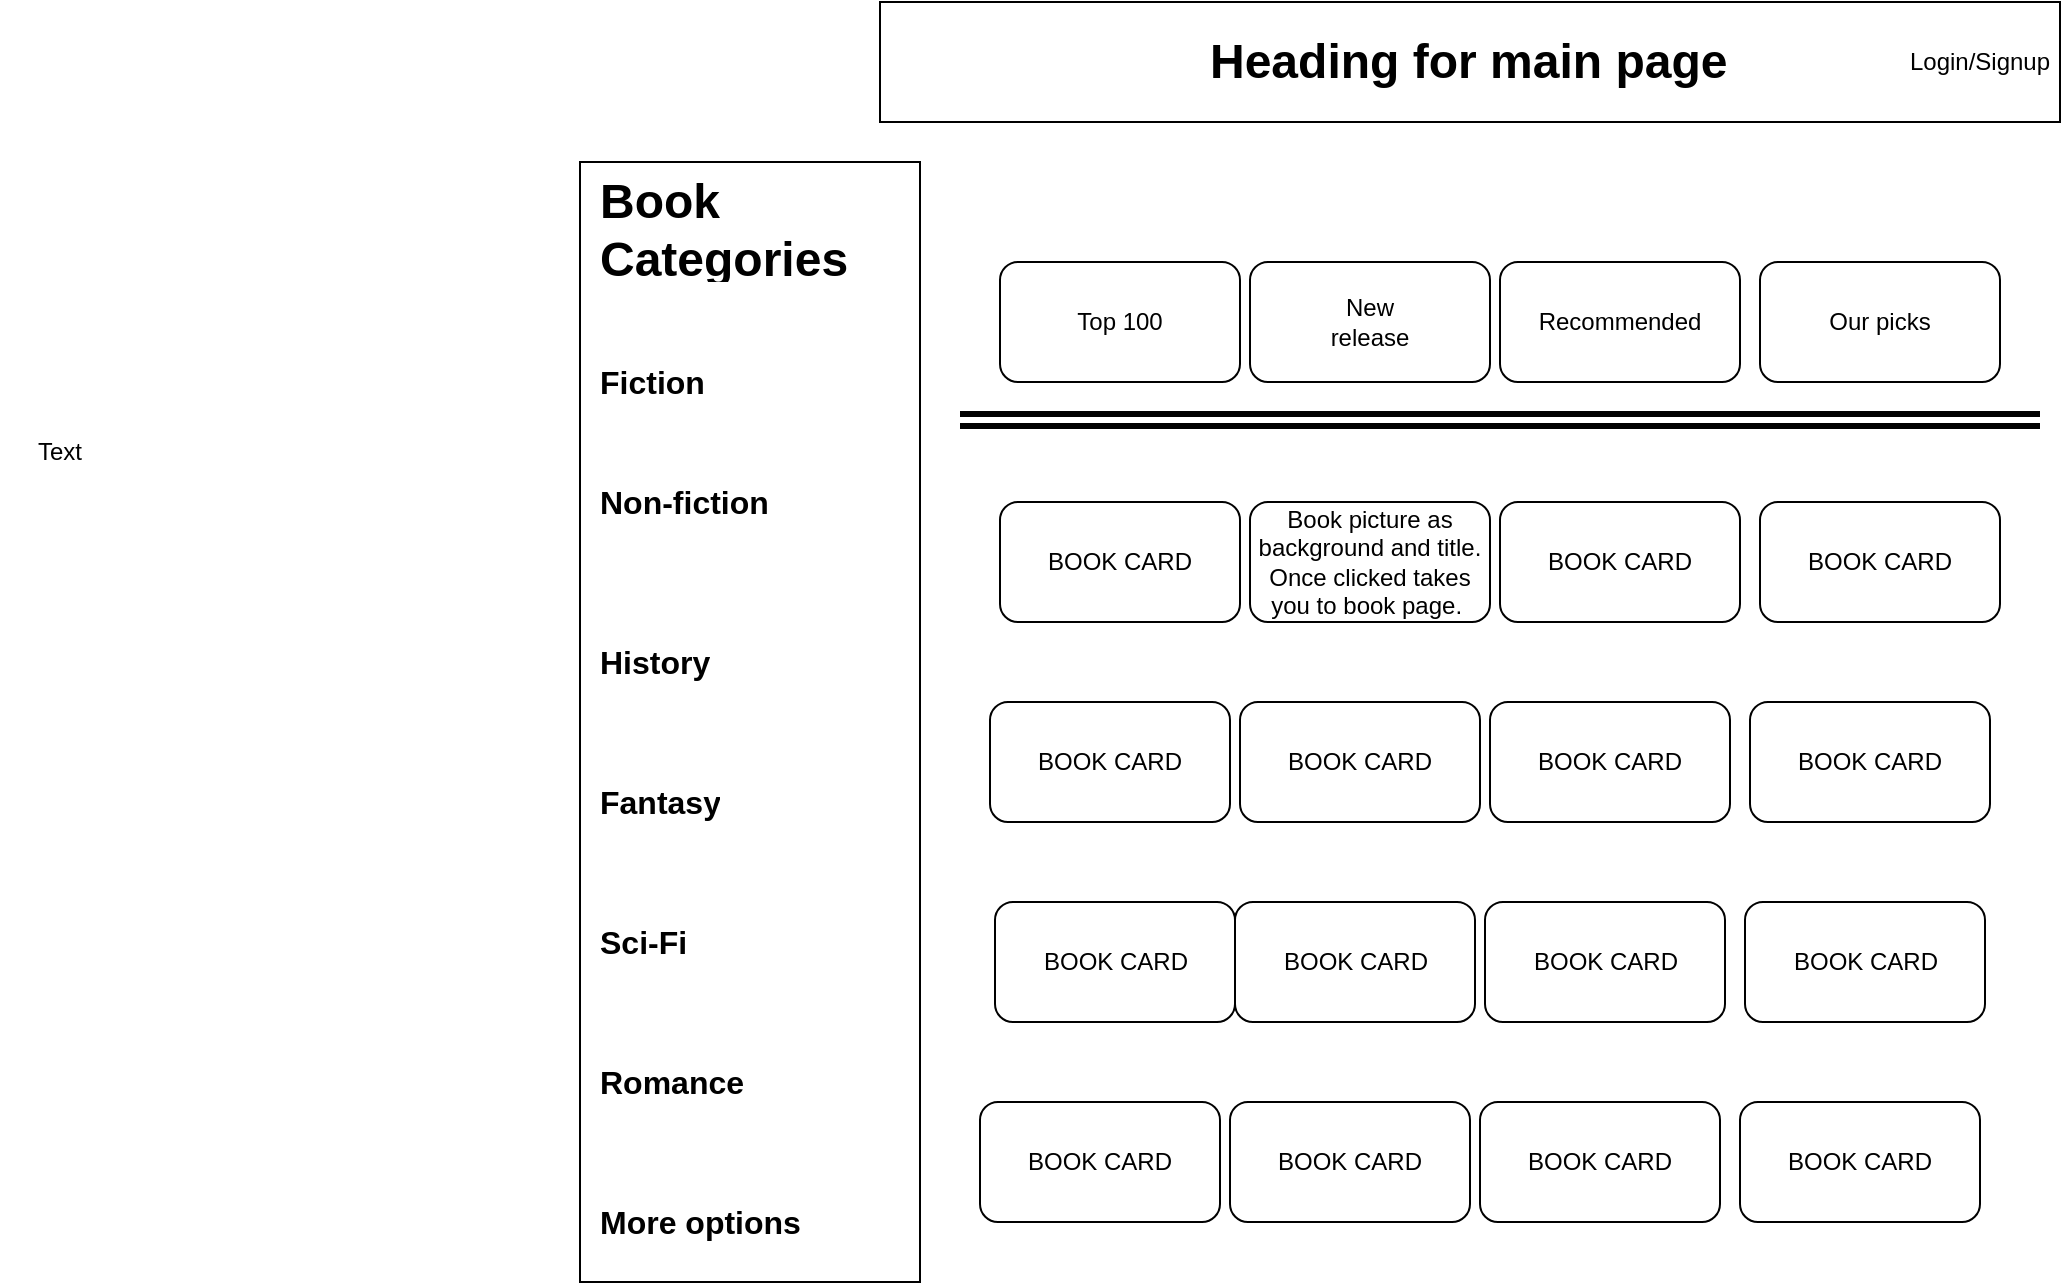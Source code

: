 <mxfile version="21.1.7" type="github" pages="5">
  <diagram name="Page-1" id="kmznaXsnwWr0ppQyaoGU">
    <mxGraphModel dx="2028" dy="761" grid="1" gridSize="10" guides="1" tooltips="1" connect="1" arrows="1" fold="1" page="1" pageScale="1" pageWidth="850" pageHeight="1100" math="0" shadow="0">
      <root>
        <mxCell id="0" />
        <mxCell id="1" parent="0" />
        <mxCell id="-iDbo2LZxnEDlfUfKkGH-1" value="" style="rounded=0;whiteSpace=wrap;html=1;" vertex="1" parent="1">
          <mxGeometry x="180" y="40" width="590" height="60" as="geometry" />
        </mxCell>
        <mxCell id="-iDbo2LZxnEDlfUfKkGH-2" value="&lt;h1&gt;Heading for main page&lt;/h1&gt;&lt;p&gt;&lt;br&gt;&lt;/p&gt;" style="text;html=1;strokeColor=none;fillColor=none;spacing=5;spacingTop=-20;whiteSpace=wrap;overflow=hidden;rounded=0;" vertex="1" parent="1">
          <mxGeometry x="340" y="50" width="270" height="40" as="geometry" />
        </mxCell>
        <mxCell id="-iDbo2LZxnEDlfUfKkGH-3" value="Login/Signup" style="text;html=1;strokeColor=none;fillColor=none;align=center;verticalAlign=middle;whiteSpace=wrap;rounded=0;" vertex="1" parent="1">
          <mxGeometry x="700" y="55" width="60" height="30" as="geometry" />
        </mxCell>
        <mxCell id="-iDbo2LZxnEDlfUfKkGH-4" value="" style="rounded=1;whiteSpace=wrap;html=1;" vertex="1" parent="1">
          <mxGeometry x="240" y="170" width="120" height="60" as="geometry" />
        </mxCell>
        <mxCell id="-iDbo2LZxnEDlfUfKkGH-5" value="" style="rounded=1;whiteSpace=wrap;html=1;" vertex="1" parent="1">
          <mxGeometry x="365" y="170" width="120" height="60" as="geometry" />
        </mxCell>
        <mxCell id="-iDbo2LZxnEDlfUfKkGH-6" value="" style="rounded=1;whiteSpace=wrap;html=1;" vertex="1" parent="1">
          <mxGeometry x="490" y="170" width="120" height="60" as="geometry" />
        </mxCell>
        <mxCell id="-iDbo2LZxnEDlfUfKkGH-7" value="" style="rounded=1;whiteSpace=wrap;html=1;" vertex="1" parent="1">
          <mxGeometry x="620" y="170" width="120" height="60" as="geometry" />
        </mxCell>
        <mxCell id="-iDbo2LZxnEDlfUfKkGH-8" value="Top 100" style="text;html=1;strokeColor=none;fillColor=none;align=center;verticalAlign=middle;whiteSpace=wrap;rounded=0;" vertex="1" parent="1">
          <mxGeometry x="270" y="185" width="60" height="30" as="geometry" />
        </mxCell>
        <mxCell id="-iDbo2LZxnEDlfUfKkGH-9" value="New release" style="text;html=1;strokeColor=none;fillColor=none;align=center;verticalAlign=middle;whiteSpace=wrap;rounded=0;" vertex="1" parent="1">
          <mxGeometry x="395" y="185" width="60" height="30" as="geometry" />
        </mxCell>
        <mxCell id="-iDbo2LZxnEDlfUfKkGH-10" value="Recommended" style="text;html=1;strokeColor=none;fillColor=none;align=center;verticalAlign=middle;whiteSpace=wrap;rounded=0;" vertex="1" parent="1">
          <mxGeometry x="520" y="185" width="60" height="30" as="geometry" />
        </mxCell>
        <mxCell id="-iDbo2LZxnEDlfUfKkGH-11" value="Our picks" style="text;html=1;strokeColor=none;fillColor=none;align=center;verticalAlign=middle;whiteSpace=wrap;rounded=0;" vertex="1" parent="1">
          <mxGeometry x="650" y="185" width="60" height="30" as="geometry" />
        </mxCell>
        <mxCell id="-iDbo2LZxnEDlfUfKkGH-14" style="edgeStyle=orthogonalEdgeStyle;rounded=0;orthogonalLoop=1;jettySize=auto;html=1;exitX=1;exitY=0.25;exitDx=0;exitDy=0;" edge="1" parent="1" source="-iDbo2LZxnEDlfUfKkGH-12">
          <mxGeometry relative="1" as="geometry">
            <mxPoint x="180" y="260" as="targetPoint" />
          </mxGeometry>
        </mxCell>
        <mxCell id="-iDbo2LZxnEDlfUfKkGH-12" value="" style="rounded=0;whiteSpace=wrap;html=1;" vertex="1" parent="1">
          <mxGeometry x="30" y="120" width="170" height="560" as="geometry" />
        </mxCell>
        <mxCell id="-iDbo2LZxnEDlfUfKkGH-13" value="&lt;h1&gt;Book Categories&lt;/h1&gt;&lt;div&gt;&lt;br&gt;&lt;/div&gt;" style="text;html=1;strokeColor=none;fillColor=none;spacing=5;spacingTop=-20;whiteSpace=wrap;overflow=hidden;rounded=0;" vertex="1" parent="1">
          <mxGeometry x="35" y="120" width="165" height="60" as="geometry" />
        </mxCell>
        <mxCell id="-iDbo2LZxnEDlfUfKkGH-17" value="Text" style="text;html=1;strokeColor=none;fillColor=none;align=center;verticalAlign=middle;whiteSpace=wrap;rounded=0;" vertex="1" parent="1">
          <mxGeometry x="-260" y="250" width="60" height="30" as="geometry" />
        </mxCell>
        <mxCell id="-iDbo2LZxnEDlfUfKkGH-18" value="&lt;h1 style=&quot;font-size: 16px;&quot;&gt;Fiction&lt;/h1&gt;" style="text;html=1;strokeColor=none;fillColor=none;spacing=5;spacingTop=-20;whiteSpace=wrap;overflow=hidden;rounded=0;" vertex="1" parent="1">
          <mxGeometry x="35" y="220" width="190" height="30" as="geometry" />
        </mxCell>
        <mxCell id="-iDbo2LZxnEDlfUfKkGH-19" value="&lt;h1 style=&quot;font-size: 16px;&quot;&gt;Non-fiction&lt;/h1&gt;" style="text;html=1;strokeColor=none;fillColor=none;spacing=5;spacingTop=-20;whiteSpace=wrap;overflow=hidden;rounded=0;" vertex="1" parent="1">
          <mxGeometry x="35" y="280" width="190" height="30" as="geometry" />
        </mxCell>
        <mxCell id="-iDbo2LZxnEDlfUfKkGH-20" value="&lt;h1 style=&quot;font-size: 16px;&quot;&gt;History&lt;/h1&gt;" style="text;html=1;strokeColor=none;fillColor=none;spacing=5;spacingTop=-20;whiteSpace=wrap;overflow=hidden;rounded=0;" vertex="1" parent="1">
          <mxGeometry x="35" y="360" width="190" height="30" as="geometry" />
        </mxCell>
        <mxCell id="-iDbo2LZxnEDlfUfKkGH-21" value="&lt;h1 style=&quot;font-size: 16px;&quot;&gt;Fantasy&lt;/h1&gt;" style="text;html=1;strokeColor=none;fillColor=none;spacing=5;spacingTop=-20;whiteSpace=wrap;overflow=hidden;rounded=0;" vertex="1" parent="1">
          <mxGeometry x="35" y="430" width="190" height="30" as="geometry" />
        </mxCell>
        <mxCell id="-iDbo2LZxnEDlfUfKkGH-22" value="&lt;h1 style=&quot;font-size: 16px;&quot;&gt;Sci-Fi&lt;/h1&gt;" style="text;html=1;strokeColor=none;fillColor=none;spacing=5;spacingTop=-20;whiteSpace=wrap;overflow=hidden;rounded=0;" vertex="1" parent="1">
          <mxGeometry x="35" y="500" width="190" height="30" as="geometry" />
        </mxCell>
        <mxCell id="-iDbo2LZxnEDlfUfKkGH-23" value="&lt;h1 style=&quot;font-size: 16px;&quot;&gt;Romance&lt;/h1&gt;" style="text;html=1;strokeColor=none;fillColor=none;spacing=5;spacingTop=-20;whiteSpace=wrap;overflow=hidden;rounded=0;" vertex="1" parent="1">
          <mxGeometry x="35" y="570" width="190" height="30" as="geometry" />
        </mxCell>
        <mxCell id="-iDbo2LZxnEDlfUfKkGH-24" value="&lt;h1 style=&quot;font-size: 16px;&quot;&gt;More options&lt;/h1&gt;" style="text;html=1;strokeColor=none;fillColor=none;spacing=5;spacingTop=-20;whiteSpace=wrap;overflow=hidden;rounded=0;" vertex="1" parent="1">
          <mxGeometry x="35" y="640" width="190" height="30" as="geometry" />
        </mxCell>
        <mxCell id="-iDbo2LZxnEDlfUfKkGH-25" value="BOOK CARD" style="rounded=1;whiteSpace=wrap;html=1;" vertex="1" parent="1">
          <mxGeometry x="240" y="290" width="120" height="60" as="geometry" />
        </mxCell>
        <mxCell id="-iDbo2LZxnEDlfUfKkGH-26" value="Book picture as background and title.&lt;br&gt;Once clicked takes you to book page.&amp;nbsp;" style="rounded=1;whiteSpace=wrap;html=1;" vertex="1" parent="1">
          <mxGeometry x="365" y="290" width="120" height="60" as="geometry" />
        </mxCell>
        <mxCell id="-iDbo2LZxnEDlfUfKkGH-27" value="BOOK CARD" style="rounded=1;whiteSpace=wrap;html=1;" vertex="1" parent="1">
          <mxGeometry x="490" y="290" width="120" height="60" as="geometry" />
        </mxCell>
        <mxCell id="-iDbo2LZxnEDlfUfKkGH-28" value="BOOK CARD" style="rounded=1;whiteSpace=wrap;html=1;" vertex="1" parent="1">
          <mxGeometry x="620" y="290" width="120" height="60" as="geometry" />
        </mxCell>
        <mxCell id="-iDbo2LZxnEDlfUfKkGH-29" value="BOOK CARD" style="rounded=1;whiteSpace=wrap;html=1;" vertex="1" parent="1">
          <mxGeometry x="360" y="390" width="120" height="60" as="geometry" />
        </mxCell>
        <mxCell id="-iDbo2LZxnEDlfUfKkGH-30" value="BOOK CARD" style="rounded=1;whiteSpace=wrap;html=1;" vertex="1" parent="1">
          <mxGeometry x="485" y="390" width="120" height="60" as="geometry" />
        </mxCell>
        <mxCell id="-iDbo2LZxnEDlfUfKkGH-31" value="BOOK CARD" style="rounded=1;whiteSpace=wrap;html=1;" vertex="1" parent="1">
          <mxGeometry x="615" y="390" width="120" height="60" as="geometry" />
        </mxCell>
        <mxCell id="-iDbo2LZxnEDlfUfKkGH-32" value="BOOK CARD" style="rounded=1;whiteSpace=wrap;html=1;" vertex="1" parent="1">
          <mxGeometry x="357.5" y="490" width="120" height="60" as="geometry" />
        </mxCell>
        <mxCell id="-iDbo2LZxnEDlfUfKkGH-33" value="BOOK CARD" style="rounded=1;whiteSpace=wrap;html=1;" vertex="1" parent="1">
          <mxGeometry x="482.5" y="490" width="120" height="60" as="geometry" />
        </mxCell>
        <mxCell id="-iDbo2LZxnEDlfUfKkGH-34" value="BOOK CARD" style="rounded=1;whiteSpace=wrap;html=1;" vertex="1" parent="1">
          <mxGeometry x="612.5" y="490" width="120" height="60" as="geometry" />
        </mxCell>
        <mxCell id="-iDbo2LZxnEDlfUfKkGH-35" value="BOOK CARD" style="rounded=1;whiteSpace=wrap;html=1;" vertex="1" parent="1">
          <mxGeometry x="355" y="590" width="120" height="60" as="geometry" />
        </mxCell>
        <mxCell id="-iDbo2LZxnEDlfUfKkGH-36" value="BOOK CARD" style="rounded=1;whiteSpace=wrap;html=1;" vertex="1" parent="1">
          <mxGeometry x="480" y="590" width="120" height="60" as="geometry" />
        </mxCell>
        <mxCell id="-iDbo2LZxnEDlfUfKkGH-37" value="BOOK CARD" style="rounded=1;whiteSpace=wrap;html=1;" vertex="1" parent="1">
          <mxGeometry x="610" y="590" width="120" height="60" as="geometry" />
        </mxCell>
        <mxCell id="-iDbo2LZxnEDlfUfKkGH-38" value="BOOK CARD" style="rounded=1;whiteSpace=wrap;html=1;" vertex="1" parent="1">
          <mxGeometry x="235" y="390" width="120" height="60" as="geometry" />
        </mxCell>
        <mxCell id="-iDbo2LZxnEDlfUfKkGH-39" value="BOOK CARD" style="rounded=1;whiteSpace=wrap;html=1;" vertex="1" parent="1">
          <mxGeometry x="237.5" y="490" width="120" height="60" as="geometry" />
        </mxCell>
        <mxCell id="-iDbo2LZxnEDlfUfKkGH-40" value="BOOK CARD" style="rounded=1;whiteSpace=wrap;html=1;" vertex="1" parent="1">
          <mxGeometry x="230" y="590" width="120" height="60" as="geometry" />
        </mxCell>
        <mxCell id="-iDbo2LZxnEDlfUfKkGH-42" value="" style="edgeStyle=none;orthogonalLoop=1;jettySize=auto;html=1;rounded=0;shape=link;strokeWidth=3;" edge="1" parent="1">
          <mxGeometry width="100" relative="1" as="geometry">
            <mxPoint x="220" y="249" as="sourcePoint" />
            <mxPoint x="760" y="249" as="targetPoint" />
            <Array as="points" />
          </mxGeometry>
        </mxCell>
      </root>
    </mxGraphModel>
  </diagram>
  <diagram id="Su4fmhFzjOJa5M17DHQV" name="Page-2">
    <mxGraphModel dx="1178" dy="761" grid="1" gridSize="10" guides="1" tooltips="1" connect="1" arrows="1" fold="1" page="1" pageScale="1" pageWidth="850" pageHeight="1100" math="0" shadow="0">
      <root>
        <mxCell id="0" />
        <mxCell id="1" parent="0" />
        <mxCell id="0Z5b_lSsDpGzE9144sXn-1" value="" style="rounded=0;whiteSpace=wrap;html=1;" vertex="1" parent="1">
          <mxGeometry x="130" y="50" width="590" height="60" as="geometry" />
        </mxCell>
        <mxCell id="0Z5b_lSsDpGzE9144sXn-2" value="&lt;h1&gt;Heading for book page&lt;/h1&gt;" style="text;html=1;strokeColor=none;fillColor=none;spacing=5;spacingTop=-20;whiteSpace=wrap;overflow=hidden;rounded=0;" vertex="1" parent="1">
          <mxGeometry x="290" y="60" width="270" height="40" as="geometry" />
        </mxCell>
        <mxCell id="0Z5b_lSsDpGzE9144sXn-3" value="Login/Signup" style="text;html=1;strokeColor=none;fillColor=none;align=center;verticalAlign=middle;whiteSpace=wrap;rounded=0;" vertex="1" parent="1">
          <mxGeometry x="650" y="65" width="60" height="30" as="geometry" />
        </mxCell>
        <mxCell id="0Z5b_lSsDpGzE9144sXn-4" value="" style="rounded=0;whiteSpace=wrap;html=1;" vertex="1" parent="1">
          <mxGeometry x="210" y="170" width="410" height="230" as="geometry" />
        </mxCell>
        <mxCell id="0Z5b_lSsDpGzE9144sXn-5" value="IMAGE OF SELECTED BOOK" style="text;html=1;strokeColor=none;fillColor=none;align=center;verticalAlign=middle;whiteSpace=wrap;rounded=0;" vertex="1" parent="1">
          <mxGeometry x="385" y="270" width="60" height="30" as="geometry" />
        </mxCell>
        <mxCell id="0Z5b_lSsDpGzE9144sXn-7" value="&lt;h1&gt;Title / Author&amp;nbsp;&lt;/h1&gt;" style="text;html=1;strokeColor=none;fillColor=none;spacing=5;spacingTop=-20;whiteSpace=wrap;overflow=hidden;rounded=0;" vertex="1" parent="1">
          <mxGeometry x="330" y="130" width="190" height="120" as="geometry" />
        </mxCell>
        <mxCell id="0Z5b_lSsDpGzE9144sXn-8" value="&lt;h1&gt;Details&lt;/h1&gt;&lt;div&gt;This will include a brief summary and a hyperlink that will take you to the book&#39;s sales page&amp;nbsp;&lt;/div&gt;" style="text;html=1;strokeColor=default;fillColor=none;spacing=5;spacingTop=-20;whiteSpace=wrap;overflow=hidden;rounded=0;" vertex="1" parent="1">
          <mxGeometry x="330" y="430" width="190" height="120" as="geometry" />
        </mxCell>
        <mxCell id="0Z5b_lSsDpGzE9144sXn-9" value="&lt;h1&gt;Related books&lt;/h1&gt;" style="text;html=1;strokeColor=none;fillColor=none;spacing=5;spacingTop=-20;whiteSpace=wrap;overflow=hidden;rounded=0;" vertex="1" parent="1">
          <mxGeometry x="330" y="640" width="190" height="120" as="geometry" />
        </mxCell>
        <mxCell id="0Z5b_lSsDpGzE9144sXn-10" value="Book card" style="rounded=1;whiteSpace=wrap;html=1;" vertex="1" parent="1">
          <mxGeometry x="290" y="720" width="120" height="60" as="geometry" />
        </mxCell>
        <mxCell id="0Z5b_lSsDpGzE9144sXn-11" value="Book card" style="rounded=1;whiteSpace=wrap;html=1;" vertex="1" parent="1">
          <mxGeometry x="150" y="720" width="120" height="60" as="geometry" />
        </mxCell>
        <mxCell id="0Z5b_lSsDpGzE9144sXn-12" value="Book card" style="rounded=1;whiteSpace=wrap;html=1;" vertex="1" parent="1">
          <mxGeometry x="425" y="720" width="120" height="60" as="geometry" />
        </mxCell>
        <mxCell id="0Z5b_lSsDpGzE9144sXn-13" value="Book card" style="rounded=1;whiteSpace=wrap;html=1;" vertex="1" parent="1">
          <mxGeometry x="560" y="720" width="120" height="60" as="geometry" />
        </mxCell>
        <mxCell id="0Z5b_lSsDpGzE9144sXn-14" value="Option to favorite book" style="text;html=1;strokeColor=default;fillColor=none;align=center;verticalAlign=middle;whiteSpace=wrap;rounded=0;" vertex="1" parent="1">
          <mxGeometry x="635" y="170" width="90" height="30" as="geometry" />
        </mxCell>
      </root>
    </mxGraphModel>
  </diagram>
  <diagram id="T6cx5zmgYS6lWG_bZxRE" name="Page-3">
    <mxGraphModel dx="1178" dy="761" grid="1" gridSize="10" guides="1" tooltips="1" connect="1" arrows="1" fold="1" page="1" pageScale="1" pageWidth="850" pageHeight="1100" math="0" shadow="0">
      <root>
        <mxCell id="0" />
        <mxCell id="1" parent="0" />
        <mxCell id="E5iI1gm6ISHBJqbch5UE-1" value="" style="rounded=0;whiteSpace=wrap;html=1;" vertex="1" parent="1">
          <mxGeometry x="130" y="50" width="590" height="60" as="geometry" />
        </mxCell>
        <mxCell id="E5iI1gm6ISHBJqbch5UE-2" value="&lt;h1&gt;Singup&lt;/h1&gt;" style="text;html=1;strokeColor=none;fillColor=none;spacing=5;spacingTop=-20;whiteSpace=wrap;overflow=hidden;rounded=0;" vertex="1" parent="1">
          <mxGeometry x="380" y="60" width="90" height="40" as="geometry" />
        </mxCell>
        <mxCell id="E5iI1gm6ISHBJqbch5UE-5" value="" style="rounded=0;whiteSpace=wrap;html=1;" vertex="1" parent="1">
          <mxGeometry x="210" y="160" width="450" height="330" as="geometry" />
        </mxCell>
        <mxCell id="E5iI1gm6ISHBJqbch5UE-6" value="Password" style="text;html=1;strokeColor=default;fillColor=none;align=center;verticalAlign=middle;whiteSpace=wrap;rounded=0;" vertex="1" parent="1">
          <mxGeometry x="225" y="290" width="400" height="30" as="geometry" />
        </mxCell>
        <mxCell id="E5iI1gm6ISHBJqbch5UE-7" value="Username" style="text;html=1;strokeColor=default;fillColor=none;align=center;verticalAlign=middle;whiteSpace=wrap;rounded=0;" vertex="1" parent="1">
          <mxGeometry x="225" y="230" width="400" height="30" as="geometry" />
        </mxCell>
        <mxCell id="E5iI1gm6ISHBJqbch5UE-11" value="Email" style="text;html=1;strokeColor=default;fillColor=none;align=center;verticalAlign=middle;whiteSpace=wrap;rounded=0;" vertex="1" parent="1">
          <mxGeometry x="225" y="350" width="400" height="30" as="geometry" />
        </mxCell>
        <mxCell id="E5iI1gm6ISHBJqbch5UE-12" value="Submit" style="text;html=1;strokeColor=default;fillColor=none;align=center;verticalAlign=middle;whiteSpace=wrap;rounded=0;" vertex="1" parent="1">
          <mxGeometry x="365" y="410" width="120" height="30" as="geometry" />
        </mxCell>
      </root>
    </mxGraphModel>
  </diagram>
  <diagram id="HV3wMfzvj11RnWEJZTHn" name="Page-4">
    <mxGraphModel dx="1178" dy="761" grid="1" gridSize="10" guides="1" tooltips="1" connect="1" arrows="1" fold="1" page="1" pageScale="1" pageWidth="850" pageHeight="1100" math="0" shadow="0">
      <root>
        <mxCell id="0" />
        <mxCell id="1" parent="0" />
        <mxCell id="D10o5yATGkdfE_5cvt8I-1" value="" style="rounded=0;whiteSpace=wrap;html=1;" vertex="1" parent="1">
          <mxGeometry x="130" y="40" width="640" height="60" as="geometry" />
        </mxCell>
        <mxCell id="D10o5yATGkdfE_5cvt8I-2" value="&lt;h1&gt;Heading for logged in main&lt;/h1&gt;" style="text;html=1;strokeColor=none;fillColor=none;spacing=5;spacingTop=-20;whiteSpace=wrap;overflow=hidden;rounded=0;" vertex="1" parent="1">
          <mxGeometry x="250" y="50" width="320" height="40" as="geometry" />
        </mxCell>
        <mxCell id="D10o5yATGkdfE_5cvt8I-3" value="Logout,&lt;br&gt;username" style="text;html=1;strokeColor=default;fillColor=none;align=center;verticalAlign=middle;whiteSpace=wrap;rounded=0;" vertex="1" parent="1">
          <mxGeometry x="650" y="55" width="60" height="30" as="geometry" />
        </mxCell>
        <mxCell id="D10o5yATGkdfE_5cvt8I-4" value="book List" style="text;html=1;strokeColor=default;fillColor=none;align=center;verticalAlign=middle;whiteSpace=wrap;rounded=0;" vertex="1" parent="1">
          <mxGeometry x="580" y="55" width="60" height="30" as="geometry" />
        </mxCell>
        <mxCell id="89XgwI6BhkoMpdV8grIy-1" value="" style="rounded=1;whiteSpace=wrap;html=1;" vertex="1" parent="1">
          <mxGeometry x="270" y="180" width="120" height="60" as="geometry" />
        </mxCell>
        <mxCell id="89XgwI6BhkoMpdV8grIy-2" value="" style="rounded=1;whiteSpace=wrap;html=1;" vertex="1" parent="1">
          <mxGeometry x="395" y="180" width="120" height="60" as="geometry" />
        </mxCell>
        <mxCell id="89XgwI6BhkoMpdV8grIy-3" value="" style="rounded=1;whiteSpace=wrap;html=1;" vertex="1" parent="1">
          <mxGeometry x="520" y="180" width="120" height="60" as="geometry" />
        </mxCell>
        <mxCell id="89XgwI6BhkoMpdV8grIy-4" value="" style="rounded=1;whiteSpace=wrap;html=1;" vertex="1" parent="1">
          <mxGeometry x="650" y="180" width="120" height="60" as="geometry" />
        </mxCell>
        <mxCell id="89XgwI6BhkoMpdV8grIy-5" value="Top 100" style="text;html=1;strokeColor=none;fillColor=none;align=center;verticalAlign=middle;whiteSpace=wrap;rounded=0;" vertex="1" parent="1">
          <mxGeometry x="300" y="195" width="60" height="30" as="geometry" />
        </mxCell>
        <mxCell id="89XgwI6BhkoMpdV8grIy-6" value="New release" style="text;html=1;strokeColor=none;fillColor=none;align=center;verticalAlign=middle;whiteSpace=wrap;rounded=0;" vertex="1" parent="1">
          <mxGeometry x="425" y="195" width="60" height="30" as="geometry" />
        </mxCell>
        <mxCell id="89XgwI6BhkoMpdV8grIy-7" value="Recommended" style="text;html=1;strokeColor=none;fillColor=none;align=center;verticalAlign=middle;whiteSpace=wrap;rounded=0;" vertex="1" parent="1">
          <mxGeometry x="550" y="195" width="60" height="30" as="geometry" />
        </mxCell>
        <mxCell id="89XgwI6BhkoMpdV8grIy-8" value="Our picks" style="text;html=1;strokeColor=none;fillColor=none;align=center;verticalAlign=middle;whiteSpace=wrap;rounded=0;" vertex="1" parent="1">
          <mxGeometry x="680" y="195" width="60" height="30" as="geometry" />
        </mxCell>
        <mxCell id="89XgwI6BhkoMpdV8grIy-9" style="edgeStyle=orthogonalEdgeStyle;rounded=0;orthogonalLoop=1;jettySize=auto;html=1;exitX=1;exitY=0.25;exitDx=0;exitDy=0;" edge="1" parent="1" source="89XgwI6BhkoMpdV8grIy-10">
          <mxGeometry relative="1" as="geometry">
            <mxPoint x="210" y="270" as="targetPoint" />
          </mxGeometry>
        </mxCell>
        <mxCell id="89XgwI6BhkoMpdV8grIy-10" value="" style="rounded=0;whiteSpace=wrap;html=1;" vertex="1" parent="1">
          <mxGeometry x="60" y="130" width="170" height="560" as="geometry" />
        </mxCell>
        <mxCell id="89XgwI6BhkoMpdV8grIy-11" value="&lt;h1&gt;Book Categories&lt;/h1&gt;&lt;div&gt;&lt;br&gt;&lt;/div&gt;" style="text;html=1;strokeColor=none;fillColor=none;spacing=5;spacingTop=-20;whiteSpace=wrap;overflow=hidden;rounded=0;" vertex="1" parent="1">
          <mxGeometry x="65" y="130" width="165" height="60" as="geometry" />
        </mxCell>
        <mxCell id="89XgwI6BhkoMpdV8grIy-12" value="&lt;h1 style=&quot;font-size: 16px;&quot;&gt;Fiction&lt;/h1&gt;" style="text;html=1;strokeColor=none;fillColor=none;spacing=5;spacingTop=-20;whiteSpace=wrap;overflow=hidden;rounded=0;" vertex="1" parent="1">
          <mxGeometry x="65" y="230" width="190" height="30" as="geometry" />
        </mxCell>
        <mxCell id="89XgwI6BhkoMpdV8grIy-13" value="&lt;h1 style=&quot;font-size: 16px;&quot;&gt;Non-fiction&lt;/h1&gt;" style="text;html=1;strokeColor=none;fillColor=none;spacing=5;spacingTop=-20;whiteSpace=wrap;overflow=hidden;rounded=0;" vertex="1" parent="1">
          <mxGeometry x="65" y="290" width="190" height="30" as="geometry" />
        </mxCell>
        <mxCell id="89XgwI6BhkoMpdV8grIy-14" value="&lt;h1 style=&quot;font-size: 16px;&quot;&gt;History&lt;/h1&gt;" style="text;html=1;strokeColor=none;fillColor=none;spacing=5;spacingTop=-20;whiteSpace=wrap;overflow=hidden;rounded=0;" vertex="1" parent="1">
          <mxGeometry x="65" y="370" width="190" height="30" as="geometry" />
        </mxCell>
        <mxCell id="89XgwI6BhkoMpdV8grIy-15" value="&lt;h1 style=&quot;font-size: 16px;&quot;&gt;Fantasy&lt;/h1&gt;" style="text;html=1;strokeColor=none;fillColor=none;spacing=5;spacingTop=-20;whiteSpace=wrap;overflow=hidden;rounded=0;" vertex="1" parent="1">
          <mxGeometry x="65" y="440" width="190" height="30" as="geometry" />
        </mxCell>
        <mxCell id="89XgwI6BhkoMpdV8grIy-16" value="&lt;h1 style=&quot;font-size: 16px;&quot;&gt;Sci-Fi&lt;/h1&gt;" style="text;html=1;strokeColor=none;fillColor=none;spacing=5;spacingTop=-20;whiteSpace=wrap;overflow=hidden;rounded=0;" vertex="1" parent="1">
          <mxGeometry x="65" y="510" width="190" height="30" as="geometry" />
        </mxCell>
        <mxCell id="89XgwI6BhkoMpdV8grIy-17" value="&lt;h1 style=&quot;font-size: 16px;&quot;&gt;Romance&lt;/h1&gt;" style="text;html=1;strokeColor=none;fillColor=none;spacing=5;spacingTop=-20;whiteSpace=wrap;overflow=hidden;rounded=0;" vertex="1" parent="1">
          <mxGeometry x="65" y="580" width="190" height="30" as="geometry" />
        </mxCell>
        <mxCell id="89XgwI6BhkoMpdV8grIy-18" value="&lt;h1 style=&quot;font-size: 16px;&quot;&gt;More options&lt;/h1&gt;" style="text;html=1;strokeColor=none;fillColor=none;spacing=5;spacingTop=-20;whiteSpace=wrap;overflow=hidden;rounded=0;" vertex="1" parent="1">
          <mxGeometry x="65" y="650" width="190" height="30" as="geometry" />
        </mxCell>
        <mxCell id="89XgwI6BhkoMpdV8grIy-19" value="BOOK CARD" style="rounded=1;whiteSpace=wrap;html=1;" vertex="1" parent="1">
          <mxGeometry x="270" y="300" width="120" height="60" as="geometry" />
        </mxCell>
        <mxCell id="89XgwI6BhkoMpdV8grIy-20" value="Book picture as background and title.&lt;br&gt;Once clicked takes you to book page.&amp;nbsp;" style="rounded=1;whiteSpace=wrap;html=1;" vertex="1" parent="1">
          <mxGeometry x="395" y="300" width="120" height="60" as="geometry" />
        </mxCell>
        <mxCell id="89XgwI6BhkoMpdV8grIy-21" value="BOOK CARD" style="rounded=1;whiteSpace=wrap;html=1;" vertex="1" parent="1">
          <mxGeometry x="520" y="300" width="120" height="60" as="geometry" />
        </mxCell>
        <mxCell id="89XgwI6BhkoMpdV8grIy-22" value="BOOK CARD" style="rounded=1;whiteSpace=wrap;html=1;" vertex="1" parent="1">
          <mxGeometry x="650" y="300" width="120" height="60" as="geometry" />
        </mxCell>
        <mxCell id="89XgwI6BhkoMpdV8grIy-23" value="BOOK CARD" style="rounded=1;whiteSpace=wrap;html=1;" vertex="1" parent="1">
          <mxGeometry x="390" y="400" width="120" height="60" as="geometry" />
        </mxCell>
        <mxCell id="89XgwI6BhkoMpdV8grIy-24" value="BOOK CARD" style="rounded=1;whiteSpace=wrap;html=1;" vertex="1" parent="1">
          <mxGeometry x="515" y="400" width="120" height="60" as="geometry" />
        </mxCell>
        <mxCell id="89XgwI6BhkoMpdV8grIy-25" value="BOOK CARD" style="rounded=1;whiteSpace=wrap;html=1;" vertex="1" parent="1">
          <mxGeometry x="645" y="400" width="120" height="60" as="geometry" />
        </mxCell>
        <mxCell id="89XgwI6BhkoMpdV8grIy-26" value="BOOK CARD" style="rounded=1;whiteSpace=wrap;html=1;" vertex="1" parent="1">
          <mxGeometry x="387.5" y="500" width="120" height="60" as="geometry" />
        </mxCell>
        <mxCell id="89XgwI6BhkoMpdV8grIy-27" value="BOOK CARD" style="rounded=1;whiteSpace=wrap;html=1;" vertex="1" parent="1">
          <mxGeometry x="512.5" y="500" width="120" height="60" as="geometry" />
        </mxCell>
        <mxCell id="89XgwI6BhkoMpdV8grIy-28" value="BOOK CARD" style="rounded=1;whiteSpace=wrap;html=1;" vertex="1" parent="1">
          <mxGeometry x="642.5" y="500" width="120" height="60" as="geometry" />
        </mxCell>
        <mxCell id="89XgwI6BhkoMpdV8grIy-29" value="BOOK CARD" style="rounded=1;whiteSpace=wrap;html=1;" vertex="1" parent="1">
          <mxGeometry x="385" y="600" width="120" height="60" as="geometry" />
        </mxCell>
        <mxCell id="89XgwI6BhkoMpdV8grIy-30" value="BOOK CARD" style="rounded=1;whiteSpace=wrap;html=1;" vertex="1" parent="1">
          <mxGeometry x="510" y="600" width="120" height="60" as="geometry" />
        </mxCell>
        <mxCell id="89XgwI6BhkoMpdV8grIy-31" value="BOOK CARD" style="rounded=1;whiteSpace=wrap;html=1;" vertex="1" parent="1">
          <mxGeometry x="640" y="600" width="120" height="60" as="geometry" />
        </mxCell>
        <mxCell id="89XgwI6BhkoMpdV8grIy-32" value="BOOK CARD" style="rounded=1;whiteSpace=wrap;html=1;" vertex="1" parent="1">
          <mxGeometry x="265" y="400" width="120" height="60" as="geometry" />
        </mxCell>
        <mxCell id="89XgwI6BhkoMpdV8grIy-33" value="BOOK CARD" style="rounded=1;whiteSpace=wrap;html=1;" vertex="1" parent="1">
          <mxGeometry x="267.5" y="500" width="120" height="60" as="geometry" />
        </mxCell>
        <mxCell id="89XgwI6BhkoMpdV8grIy-34" value="BOOK CARD" style="rounded=1;whiteSpace=wrap;html=1;" vertex="1" parent="1">
          <mxGeometry x="260" y="600" width="120" height="60" as="geometry" />
        </mxCell>
        <mxCell id="89XgwI6BhkoMpdV8grIy-35" value="" style="edgeStyle=none;orthogonalLoop=1;jettySize=auto;html=1;rounded=0;shape=link;strokeWidth=3;" edge="1" parent="1">
          <mxGeometry width="100" relative="1" as="geometry">
            <mxPoint x="250" y="259" as="sourcePoint" />
            <mxPoint x="790" y="259" as="targetPoint" />
            <Array as="points" />
          </mxGeometry>
        </mxCell>
      </root>
    </mxGraphModel>
  </diagram>
  <diagram id="U_inYgdS3Ot8L1KqBqRW" name="Page-5">
    <mxGraphModel dx="1178" dy="761" grid="1" gridSize="10" guides="1" tooltips="1" connect="1" arrows="1" fold="1" page="1" pageScale="1" pageWidth="850" pageHeight="1100" math="0" shadow="0">
      <root>
        <mxCell id="0" />
        <mxCell id="1" parent="0" />
        <mxCell id="xpC-AGextBQwEKZnOK8_-42" value="Title/ Author&amp;nbsp;" style="rounded=0;whiteSpace=wrap;html=1;" vertex="1" parent="1">
          <mxGeometry x="250" y="560" width="350" height="35" as="geometry" />
        </mxCell>
        <mxCell id="xpC-AGextBQwEKZnOK8_-1" value="" style="rounded=0;whiteSpace=wrap;html=1;" vertex="1" parent="1">
          <mxGeometry x="105" y="30" width="640" height="60" as="geometry" />
        </mxCell>
        <mxCell id="xpC-AGextBQwEKZnOK8_-4" value="&lt;h1&gt;Reading List&lt;/h1&gt;" style="text;html=1;strokeColor=none;fillColor=none;spacing=5;spacingTop=-20;whiteSpace=wrap;overflow=hidden;rounded=0;" vertex="1" parent="1">
          <mxGeometry x="330" y="35" width="190" height="50" as="geometry" />
        </mxCell>
        <mxCell id="xpC-AGextBQwEKZnOK8_-5" value="1." style="text;html=1;align=center;verticalAlign=middle;resizable=0;points=[];autosize=1;strokeColor=default;fillColor=none;" vertex="1" parent="1">
          <mxGeometry x="180" y="140" width="30" height="30" as="geometry" />
        </mxCell>
        <mxCell id="xpC-AGextBQwEKZnOK8_-6" value="2." style="text;html=1;align=center;verticalAlign=middle;resizable=0;points=[];autosize=1;strokeColor=default;fillColor=none;" vertex="1" parent="1">
          <mxGeometry x="180" y="200" width="30" height="30" as="geometry" />
        </mxCell>
        <mxCell id="xpC-AGextBQwEKZnOK8_-7" value="3." style="text;html=1;align=center;verticalAlign=middle;resizable=0;points=[];autosize=1;strokeColor=default;fillColor=none;" vertex="1" parent="1">
          <mxGeometry x="180" y="260" width="30" height="30" as="geometry" />
        </mxCell>
        <mxCell id="xpC-AGextBQwEKZnOK8_-8" value="4." style="text;html=1;align=center;verticalAlign=middle;resizable=0;points=[];autosize=1;strokeColor=default;fillColor=none;" vertex="1" parent="1">
          <mxGeometry x="180" y="320" width="30" height="30" as="geometry" />
        </mxCell>
        <mxCell id="xpC-AGextBQwEKZnOK8_-9" value="5." style="text;html=1;align=center;verticalAlign=middle;resizable=0;points=[];autosize=1;strokeColor=default;fillColor=none;" vertex="1" parent="1">
          <mxGeometry x="180" y="380" width="30" height="30" as="geometry" />
        </mxCell>
        <mxCell id="xpC-AGextBQwEKZnOK8_-12" value="6." style="text;html=1;align=center;verticalAlign=middle;resizable=0;points=[];autosize=1;strokeColor=default;fillColor=none;" vertex="1" parent="1">
          <mxGeometry x="180" y="440" width="30" height="30" as="geometry" />
        </mxCell>
        <mxCell id="xpC-AGextBQwEKZnOK8_-13" value="7." style="text;html=1;align=center;verticalAlign=middle;resizable=0;points=[];autosize=1;strokeColor=default;fillColor=none;" vertex="1" parent="1">
          <mxGeometry x="180" y="500" width="30" height="30" as="geometry" />
        </mxCell>
        <mxCell id="xpC-AGextBQwEKZnOK8_-14" value="8." style="text;html=1;align=center;verticalAlign=middle;resizable=0;points=[];autosize=1;strokeColor=default;fillColor=none;" vertex="1" parent="1">
          <mxGeometry x="180" y="560" width="30" height="30" as="geometry" />
        </mxCell>
        <mxCell id="xpC-AGextBQwEKZnOK8_-15" value="9." style="text;html=1;align=center;verticalAlign=middle;resizable=0;points=[];autosize=1;strokeColor=default;fillColor=none;" vertex="1" parent="1">
          <mxGeometry x="180" y="620" width="30" height="30" as="geometry" />
        </mxCell>
        <mxCell id="xpC-AGextBQwEKZnOK8_-16" value="10." style="text;html=1;align=center;verticalAlign=middle;resizable=0;points=[];autosize=1;strokeColor=default;fillColor=none;" vertex="1" parent="1">
          <mxGeometry x="175" y="680" width="40" height="30" as="geometry" />
        </mxCell>
        <mxCell id="xpC-AGextBQwEKZnOK8_-19" value="Title/ Author&amp;nbsp;" style="rounded=0;whiteSpace=wrap;html=1;" vertex="1" parent="1">
          <mxGeometry x="250" y="137.5" width="350" height="35" as="geometry" />
        </mxCell>
        <mxCell id="xpC-AGextBQwEKZnOK8_-20" value="remove" style="text;html=1;strokeColor=default;fillColor=none;align=center;verticalAlign=middle;whiteSpace=wrap;rounded=0;" vertex="1" parent="1">
          <mxGeometry x="540" y="140" width="60" height="30" as="geometry" />
        </mxCell>
        <mxCell id="xpC-AGextBQwEKZnOK8_-21" style="edgeStyle=orthogonalEdgeStyle;rounded=0;orthogonalLoop=1;jettySize=auto;html=1;exitX=0.5;exitY=1;exitDx=0;exitDy=0;" edge="1" parent="1" source="xpC-AGextBQwEKZnOK8_-19" target="xpC-AGextBQwEKZnOK8_-19">
          <mxGeometry relative="1" as="geometry" />
        </mxCell>
        <mxCell id="xpC-AGextBQwEKZnOK8_-22" value="Title/ Author&amp;nbsp;" style="rounded=0;whiteSpace=wrap;html=1;" vertex="1" parent="1">
          <mxGeometry x="250" y="195" width="350" height="35" as="geometry" />
        </mxCell>
        <mxCell id="xpC-AGextBQwEKZnOK8_-23" value="Title/ Author&amp;nbsp;" style="rounded=0;whiteSpace=wrap;html=1;" vertex="1" parent="1">
          <mxGeometry x="250" y="257.5" width="350" height="35" as="geometry" />
        </mxCell>
        <mxCell id="xpC-AGextBQwEKZnOK8_-25" value="remove" style="text;html=1;strokeColor=default;fillColor=none;align=center;verticalAlign=middle;whiteSpace=wrap;rounded=0;" vertex="1" parent="1">
          <mxGeometry x="540" y="200" width="60" height="30" as="geometry" />
        </mxCell>
        <mxCell id="xpC-AGextBQwEKZnOK8_-26" value="remove" style="text;html=1;strokeColor=default;fillColor=none;align=center;verticalAlign=middle;whiteSpace=wrap;rounded=0;" vertex="1" parent="1">
          <mxGeometry x="540" y="260" width="60" height="30" as="geometry" />
        </mxCell>
        <mxCell id="xpC-AGextBQwEKZnOK8_-35" value="Title/ Author&amp;nbsp;" style="rounded=0;whiteSpace=wrap;html=1;" vertex="1" parent="1">
          <mxGeometry x="250" y="377.5" width="350" height="35" as="geometry" />
        </mxCell>
        <mxCell id="xpC-AGextBQwEKZnOK8_-36" value="remove" style="text;html=1;strokeColor=default;fillColor=none;align=center;verticalAlign=middle;whiteSpace=wrap;rounded=0;movable=1;resizable=1;rotatable=1;deletable=1;editable=1;locked=0;connectable=1;" vertex="1" parent="1">
          <mxGeometry x="540" y="562.5" width="60" height="30" as="geometry" />
        </mxCell>
        <mxCell id="xpC-AGextBQwEKZnOK8_-38" value="Title/ Author&amp;nbsp;" style="rounded=0;whiteSpace=wrap;html=1;movable=1;resizable=1;rotatable=1;deletable=1;editable=1;locked=0;connectable=1;" vertex="1" parent="1">
          <mxGeometry x="250" y="317.5" width="350" height="35" as="geometry" />
        </mxCell>
        <mxCell id="xpC-AGextBQwEKZnOK8_-39" value="Title/ Author&amp;nbsp;" style="rounded=0;whiteSpace=wrap;html=1;" vertex="1" parent="1">
          <mxGeometry x="250" y="437.5" width="350" height="35" as="geometry" />
        </mxCell>
        <mxCell id="xpC-AGextBQwEKZnOK8_-41" value="Title/ Author&amp;nbsp;" style="rounded=0;whiteSpace=wrap;html=1;" vertex="1" parent="1">
          <mxGeometry x="250" y="497.5" width="350" height="35" as="geometry" />
        </mxCell>
        <mxCell id="xpC-AGextBQwEKZnOK8_-43" value="Title/ Author&amp;nbsp;" style="rounded=0;whiteSpace=wrap;html=1;" vertex="1" parent="1">
          <mxGeometry x="250" y="617.5" width="350" height="35" as="geometry" />
        </mxCell>
        <mxCell id="xpC-AGextBQwEKZnOK8_-44" value="Title/ Author&amp;nbsp;" style="rounded=0;whiteSpace=wrap;html=1;" vertex="1" parent="1">
          <mxGeometry x="250" y="670" width="350" height="35" as="geometry" />
        </mxCell>
        <mxCell id="xpC-AGextBQwEKZnOK8_-45" value="remove" style="text;html=1;strokeColor=default;fillColor=none;align=center;verticalAlign=middle;whiteSpace=wrap;rounded=0;movable=1;resizable=1;rotatable=1;deletable=1;editable=1;locked=0;connectable=1;" vertex="1" parent="1">
          <mxGeometry x="540" y="500" width="60" height="30" as="geometry" />
        </mxCell>
        <mxCell id="xpC-AGextBQwEKZnOK8_-46" value="remove" style="text;html=1;strokeColor=default;fillColor=none;align=center;verticalAlign=middle;whiteSpace=wrap;rounded=0;movable=1;resizable=1;rotatable=1;deletable=1;editable=1;locked=0;connectable=1;" vertex="1" parent="1">
          <mxGeometry x="540" y="442.5" width="60" height="30" as="geometry" />
        </mxCell>
        <mxCell id="xpC-AGextBQwEKZnOK8_-47" value="remove" style="text;html=1;strokeColor=default;fillColor=none;align=center;verticalAlign=middle;whiteSpace=wrap;rounded=0;movable=1;resizable=1;rotatable=1;deletable=1;editable=1;locked=0;connectable=1;" vertex="1" parent="1">
          <mxGeometry x="540" y="380" width="60" height="30" as="geometry" />
        </mxCell>
        <mxCell id="xpC-AGextBQwEKZnOK8_-48" value="remove" style="text;html=1;strokeColor=default;fillColor=none;align=center;verticalAlign=middle;whiteSpace=wrap;rounded=0;movable=1;resizable=1;rotatable=1;deletable=1;editable=1;locked=0;connectable=1;" vertex="1" parent="1">
          <mxGeometry x="540" y="320" width="60" height="30" as="geometry" />
        </mxCell>
        <mxCell id="xpC-AGextBQwEKZnOK8_-50" value="remove" style="text;html=1;strokeColor=default;fillColor=none;align=center;verticalAlign=middle;whiteSpace=wrap;rounded=0;movable=1;resizable=1;rotatable=1;deletable=1;editable=1;locked=0;connectable=1;" vertex="1" parent="1">
          <mxGeometry x="540" y="620" width="60" height="30" as="geometry" />
        </mxCell>
        <mxCell id="xpC-AGextBQwEKZnOK8_-51" value="remove" style="text;html=1;strokeColor=default;fillColor=none;align=center;verticalAlign=middle;whiteSpace=wrap;rounded=0;movable=1;resizable=1;rotatable=1;deletable=1;editable=1;locked=0;connectable=1;" vertex="1" parent="1">
          <mxGeometry x="540" y="672.5" width="60" height="30" as="geometry" />
        </mxCell>
        <mxCell id="xpC-AGextBQwEKZnOK8_-53" value="Home" style="text;html=1;strokeColor=none;fillColor=none;align=center;verticalAlign=middle;whiteSpace=wrap;rounded=0;" vertex="1" parent="1">
          <mxGeometry x="120" y="45" width="60" height="30" as="geometry" />
        </mxCell>
      </root>
    </mxGraphModel>
  </diagram>
</mxfile>
